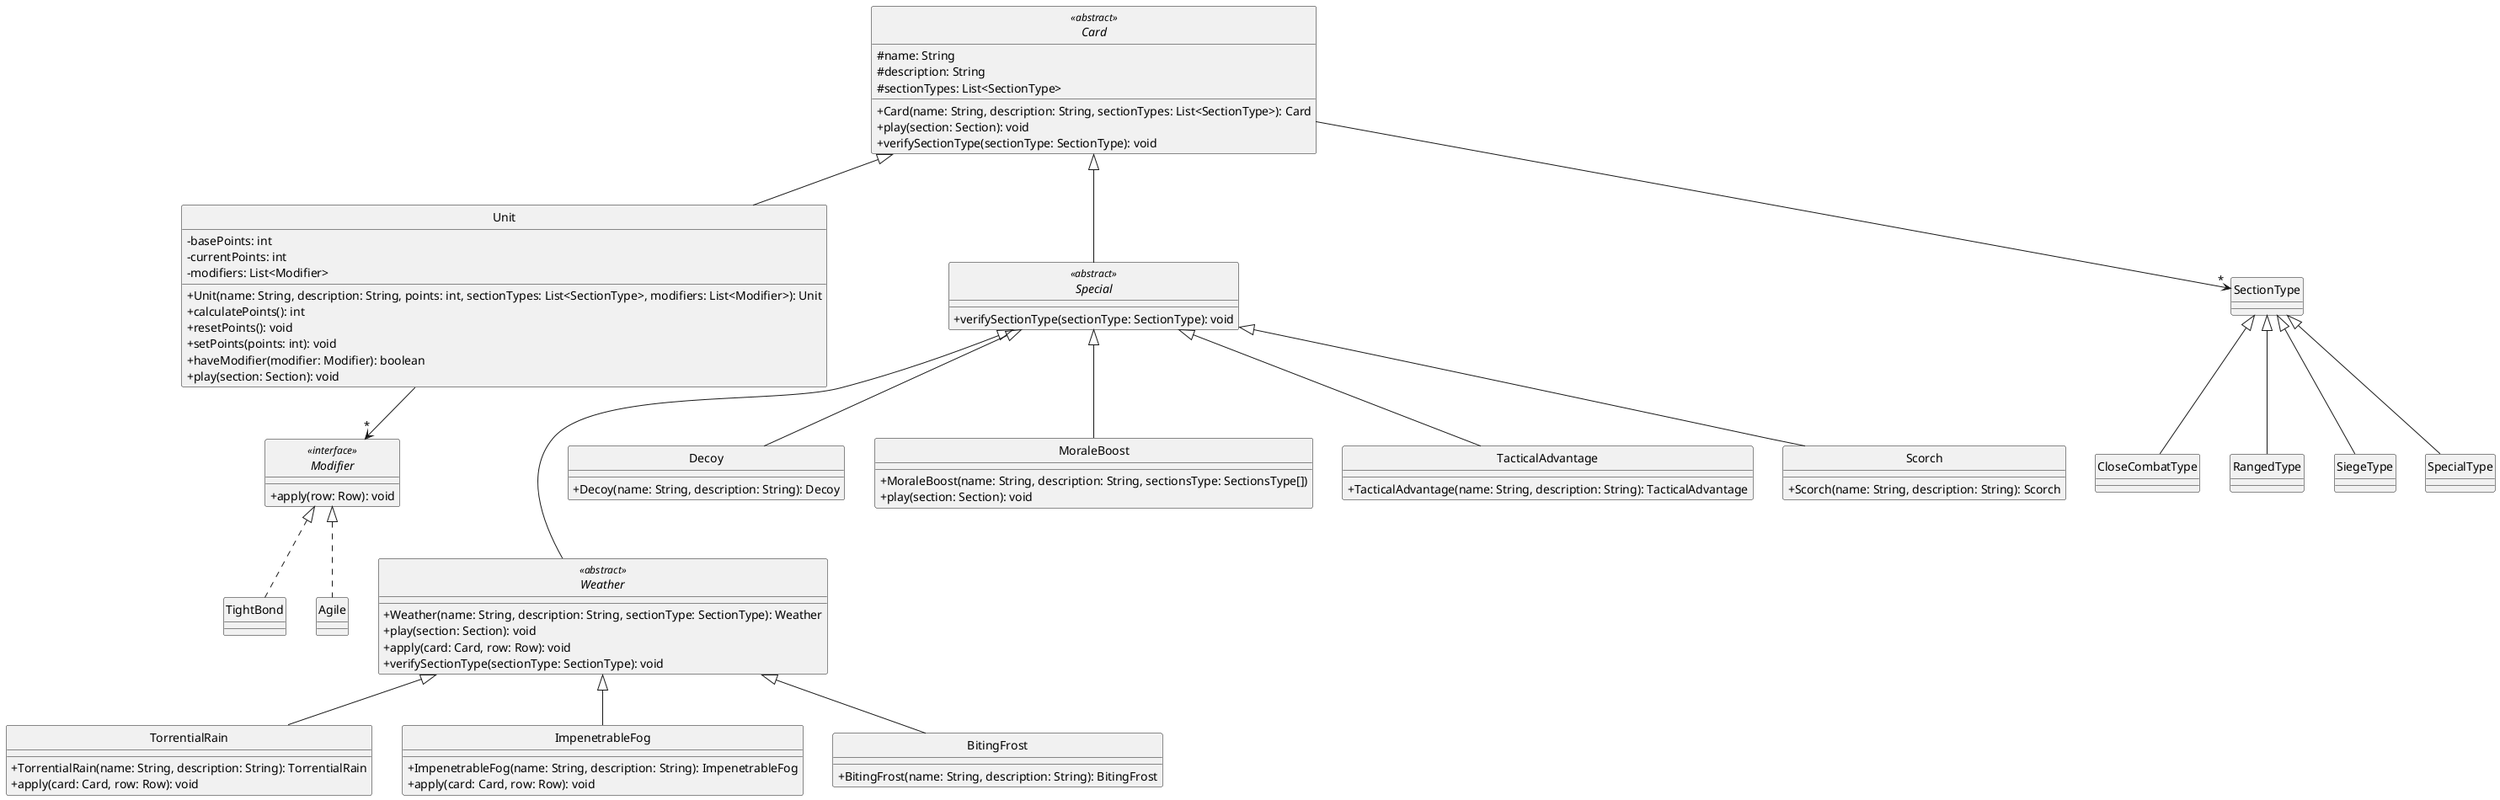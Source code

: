 @startuml

skinparam monochrome true
hide circle
skinparam classAttributeIconSize 0

' =====================
' CARD HIERARCHY
' =====================

abstract class Card <<abstract>> {
  #name: String
  #description: String
  #sectionTypes: List<SectionType>
  +Card(name: String, description: String, sectionTypes: List<SectionType>): Card
  +play(section: Section): void
  +verifySectionType(sectionType: SectionType): void
}

class Unit {
  -basePoints: int
  -currentPoints: int
  -modifiers: List<Modifier>
  +Unit(name: String, description: String, points: int, sectionTypes: List<SectionType>, modifiers: List<Modifier>): Unit
  +calculatePoints(): int
  +resetPoints(): void
  +setPoints(points: int): void
  +haveModifier(modifier: Modifier): boolean
  +play(section: Section): void
}

abstract class Special <<abstract>> {
  +verifySectionType(sectionType: SectionType): void
}

interface Modifier <<interface>> {
  +apply(row: Row): void
}

class TightBond {
}

class Agile {
}

abstract class Weather <<abstract>> {
  +Weather(name: String, description: String, sectionType: SectionType): Weather
  +play(section: Section): void
  +apply(card: Card, row: Row): void
  +verifySectionType(sectionType: SectionType): void
}

class TorrentialRain {
  +TorrentialRain(name: String, description: String): TorrentialRain
  +apply(card: Card, row: Row): void
}

class ImpenetrableFog {
  +ImpenetrableFog(name: String, description: String): ImpenetrableFog
  +apply(card: Card, row: Row): void
}

class BitingFrost {
  +BitingFrost(name: String, description: String): BitingFrost
}

class Decoy {
  +Decoy(name: String, description: String): Decoy
}

class MoraleBoost{
  +MoraleBoost(name: String, description: String, sectionsType: SectionsType[])
  +play(section: Section): void
}

class TacticalAdvantage {
  +TacticalAdvantage(name: String, description: String): TacticalAdvantage
}

class Scorch {
  +Scorch(name: String, description: String): Scorch
}

' =====================
' RELATIONSHIPS
' =====================

Card <|-- Unit
Card <|-- Special

Card --> "*" SectionType

SectionType <|-- CloseCombatType
SectionType <|-- RangedType
SectionType <|-- SiegeType
SectionType <|-- SpecialType

Unit --> "*" Modifier

Modifier <|.. TightBond
Modifier <|.. Agile

Special <|-- Decoy
Special <|-- TacticalAdvantage
Special <|-- Scorch
Special <|-- MoraleBoost
Special <|--- Weather

Weather <|-- TorrentialRain
Weather <|-- ImpenetrableFog
Weather <|-- BitingFrost

@enduml
